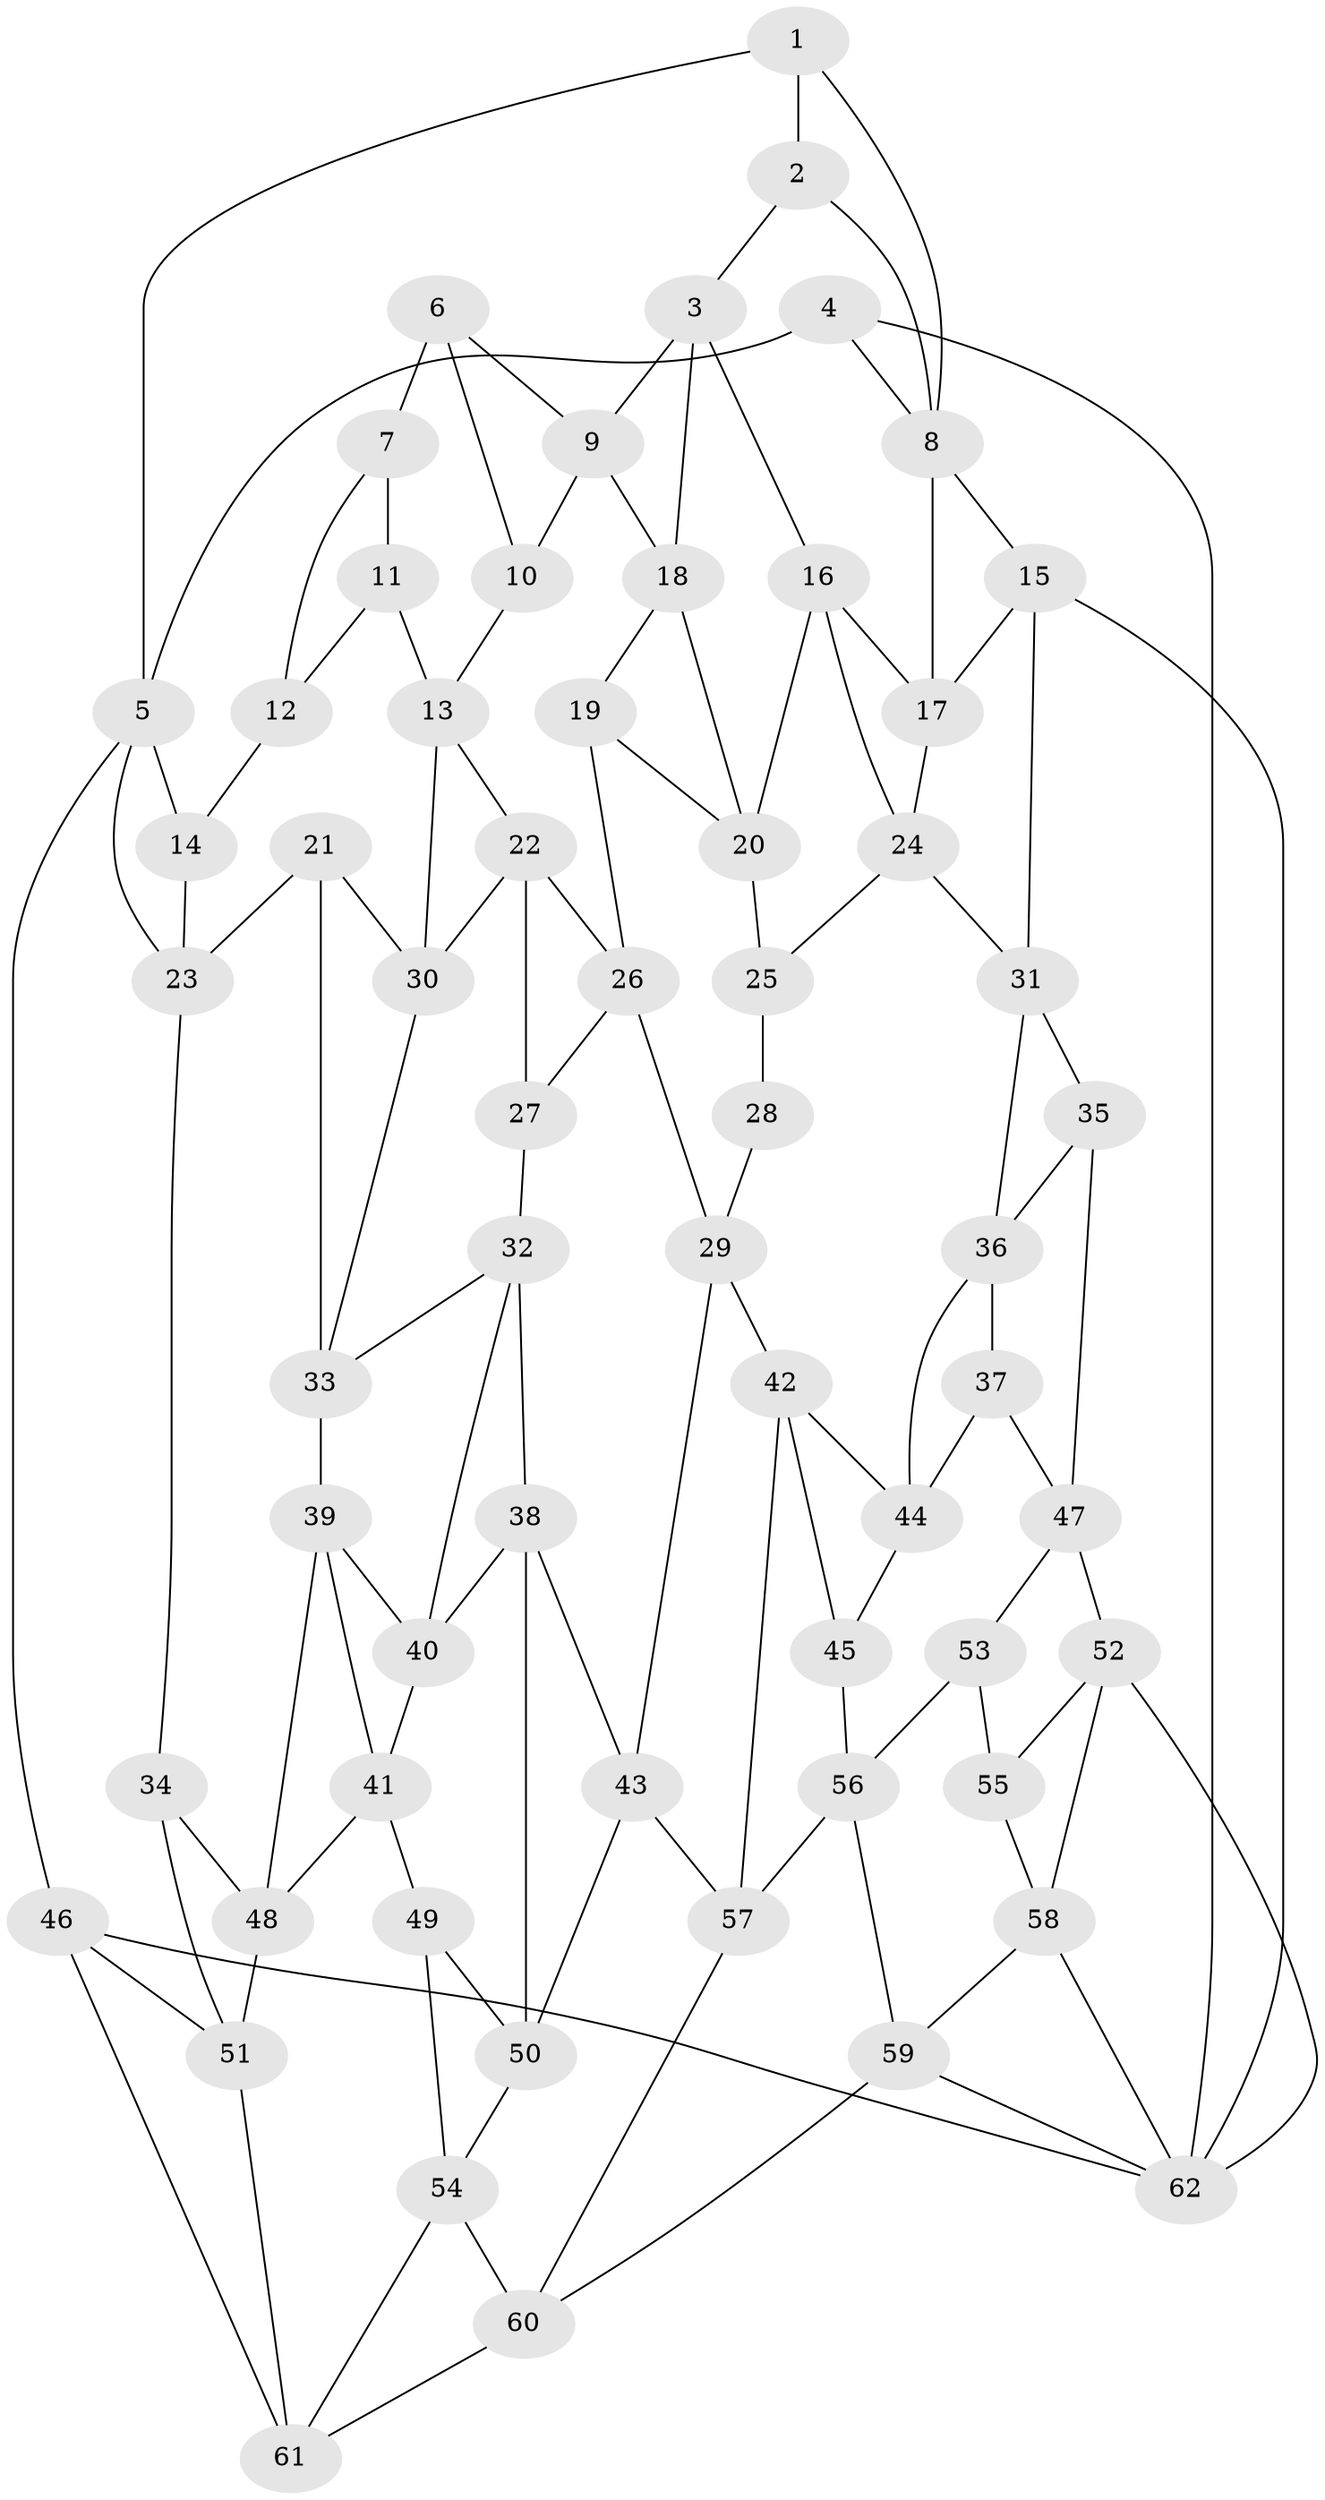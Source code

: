 // original degree distribution, {3: 0.016260162601626018, 6: 0.2032520325203252, 4: 0.22764227642276422, 5: 0.5528455284552846}
// Generated by graph-tools (version 1.1) at 2025/03/03/09/25 03:03:11]
// undirected, 62 vertices, 115 edges
graph export_dot {
graph [start="1"]
  node [color=gray90,style=filled];
  1;
  2;
  3;
  4;
  5;
  6;
  7;
  8;
  9;
  10;
  11;
  12;
  13;
  14;
  15;
  16;
  17;
  18;
  19;
  20;
  21;
  22;
  23;
  24;
  25;
  26;
  27;
  28;
  29;
  30;
  31;
  32;
  33;
  34;
  35;
  36;
  37;
  38;
  39;
  40;
  41;
  42;
  43;
  44;
  45;
  46;
  47;
  48;
  49;
  50;
  51;
  52;
  53;
  54;
  55;
  56;
  57;
  58;
  59;
  60;
  61;
  62;
  1 -- 2 [weight=1.0];
  1 -- 5 [weight=1.0];
  1 -- 8 [weight=1.0];
  2 -- 3 [weight=1.0];
  2 -- 8 [weight=1.0];
  3 -- 9 [weight=1.0];
  3 -- 16 [weight=1.0];
  3 -- 18 [weight=1.0];
  4 -- 5 [weight=1.0];
  4 -- 8 [weight=2.0];
  4 -- 62 [weight=1.0];
  5 -- 14 [weight=1.0];
  5 -- 23 [weight=1.0];
  5 -- 46 [weight=1.0];
  6 -- 7 [weight=2.0];
  6 -- 9 [weight=1.0];
  6 -- 10 [weight=1.0];
  7 -- 11 [weight=1.0];
  7 -- 12 [weight=1.0];
  8 -- 15 [weight=1.0];
  8 -- 17 [weight=1.0];
  9 -- 10 [weight=1.0];
  9 -- 18 [weight=1.0];
  10 -- 13 [weight=1.0];
  11 -- 12 [weight=1.0];
  11 -- 13 [weight=1.0];
  12 -- 14 [weight=2.0];
  13 -- 22 [weight=1.0];
  13 -- 30 [weight=1.0];
  14 -- 23 [weight=1.0];
  15 -- 17 [weight=1.0];
  15 -- 31 [weight=1.0];
  15 -- 62 [weight=1.0];
  16 -- 17 [weight=1.0];
  16 -- 20 [weight=1.0];
  16 -- 24 [weight=1.0];
  17 -- 24 [weight=1.0];
  18 -- 19 [weight=1.0];
  18 -- 20 [weight=1.0];
  19 -- 20 [weight=1.0];
  19 -- 26 [weight=1.0];
  20 -- 25 [weight=1.0];
  21 -- 23 [weight=1.0];
  21 -- 30 [weight=1.0];
  21 -- 33 [weight=1.0];
  22 -- 26 [weight=1.0];
  22 -- 27 [weight=1.0];
  22 -- 30 [weight=1.0];
  23 -- 34 [weight=1.0];
  24 -- 25 [weight=1.0];
  24 -- 31 [weight=1.0];
  25 -- 28 [weight=2.0];
  26 -- 27 [weight=1.0];
  26 -- 29 [weight=1.0];
  27 -- 32 [weight=1.0];
  28 -- 29 [weight=1.0];
  29 -- 42 [weight=1.0];
  29 -- 43 [weight=1.0];
  30 -- 33 [weight=1.0];
  31 -- 35 [weight=1.0];
  31 -- 36 [weight=1.0];
  32 -- 33 [weight=1.0];
  32 -- 38 [weight=1.0];
  32 -- 40 [weight=1.0];
  33 -- 39 [weight=1.0];
  34 -- 48 [weight=1.0];
  34 -- 51 [weight=1.0];
  35 -- 36 [weight=1.0];
  35 -- 47 [weight=1.0];
  36 -- 37 [weight=1.0];
  36 -- 44 [weight=1.0];
  37 -- 44 [weight=1.0];
  37 -- 47 [weight=1.0];
  38 -- 40 [weight=1.0];
  38 -- 43 [weight=1.0];
  38 -- 50 [weight=1.0];
  39 -- 40 [weight=1.0];
  39 -- 41 [weight=1.0];
  39 -- 48 [weight=1.0];
  40 -- 41 [weight=1.0];
  41 -- 48 [weight=1.0];
  41 -- 49 [weight=1.0];
  42 -- 44 [weight=1.0];
  42 -- 45 [weight=1.0];
  42 -- 57 [weight=1.0];
  43 -- 50 [weight=1.0];
  43 -- 57 [weight=1.0];
  44 -- 45 [weight=1.0];
  45 -- 56 [weight=1.0];
  46 -- 51 [weight=1.0];
  46 -- 61 [weight=1.0];
  46 -- 62 [weight=1.0];
  47 -- 52 [weight=1.0];
  47 -- 53 [weight=1.0];
  48 -- 51 [weight=1.0];
  49 -- 50 [weight=1.0];
  49 -- 54 [weight=1.0];
  50 -- 54 [weight=1.0];
  51 -- 61 [weight=1.0];
  52 -- 55 [weight=1.0];
  52 -- 58 [weight=1.0];
  52 -- 62 [weight=1.0];
  53 -- 55 [weight=2.0];
  53 -- 56 [weight=1.0];
  54 -- 60 [weight=1.0];
  54 -- 61 [weight=1.0];
  55 -- 58 [weight=1.0];
  56 -- 57 [weight=1.0];
  56 -- 59 [weight=1.0];
  57 -- 60 [weight=1.0];
  58 -- 59 [weight=1.0];
  58 -- 62 [weight=1.0];
  59 -- 60 [weight=1.0];
  59 -- 62 [weight=1.0];
  60 -- 61 [weight=1.0];
}

